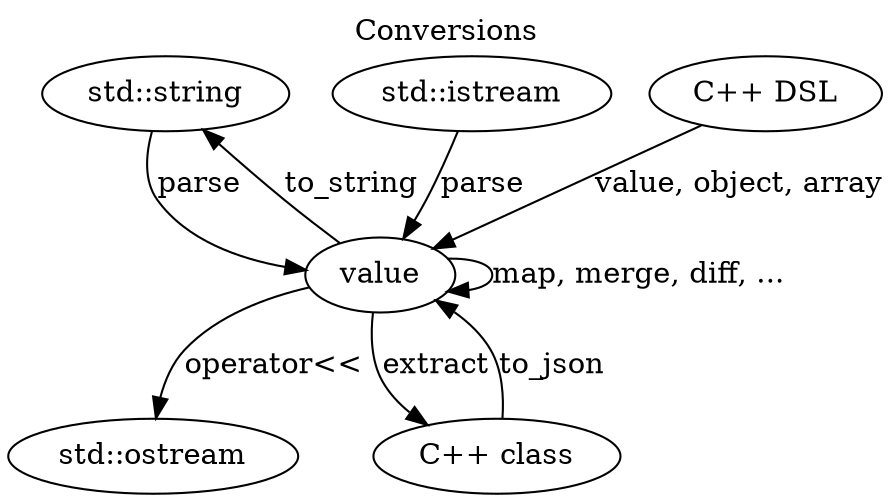 digraph jsonv {
  label="Conversions"
  labelloc="t"
  
  str     [label="std::string"]
  istream [label="std::istream"]
  ostream [label="std::ostream"]
  value   [label="value", URL="\ref jsonv::value"]
  class   [label="C++ class"]
  dsl     [label="C++ DSL"]
  
  value   -> str     [label="to_string", URL="\ref jsonv::to_string(jsonv::value)"]
  value   -> ostream [label="operator<<"]
  str     -> value   [label="parse", URL="\ref jsonv::parse"]
  istream -> value   [label="parse", URL="\ref jsonv::parse"]
  value   -> value   [label="map, merge, diff, ..."]
  value   -> class   [label="extract", URL="\ref jsonv::extract"]
  class   -> value   [label="to_json", URL="\ref jsonv::to_json"]
  dsl     -> value   [label="value, object, array"]
}
